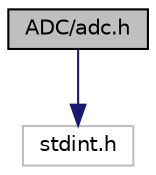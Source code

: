 digraph "ADC/adc.h"
{
 // LATEX_PDF_SIZE
  edge [fontname="Helvetica",fontsize="10",labelfontname="Helvetica",labelfontsize="10"];
  node [fontname="Helvetica",fontsize="10",shape=record];
  Node1 [label="ADC/adc.h",height=0.2,width=0.4,color="black", fillcolor="grey75", style="filled", fontcolor="black",tooltip="Driver for reading from adc. This is given that the adc is setup as xmem, see xmem...."];
  Node1 -> Node2 [color="midnightblue",fontsize="10",style="solid",fontname="Helvetica"];
  Node2 [label="stdint.h",height=0.2,width=0.4,color="grey75", fillcolor="white", style="filled",tooltip=" "];
}
